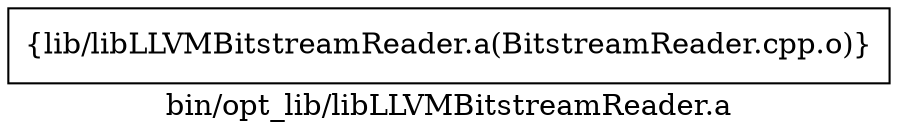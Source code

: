 digraph "bin/opt_lib/libLLVMBitstreamReader.a" {
	label="bin/opt_lib/libLLVMBitstreamReader.a";
	rankdir=LR;

	Node0x556ea26d3cb8 [shape=record,shape=box,group=0,label="{lib/libLLVMBitstreamReader.a(BitstreamReader.cpp.o)}"];
}
